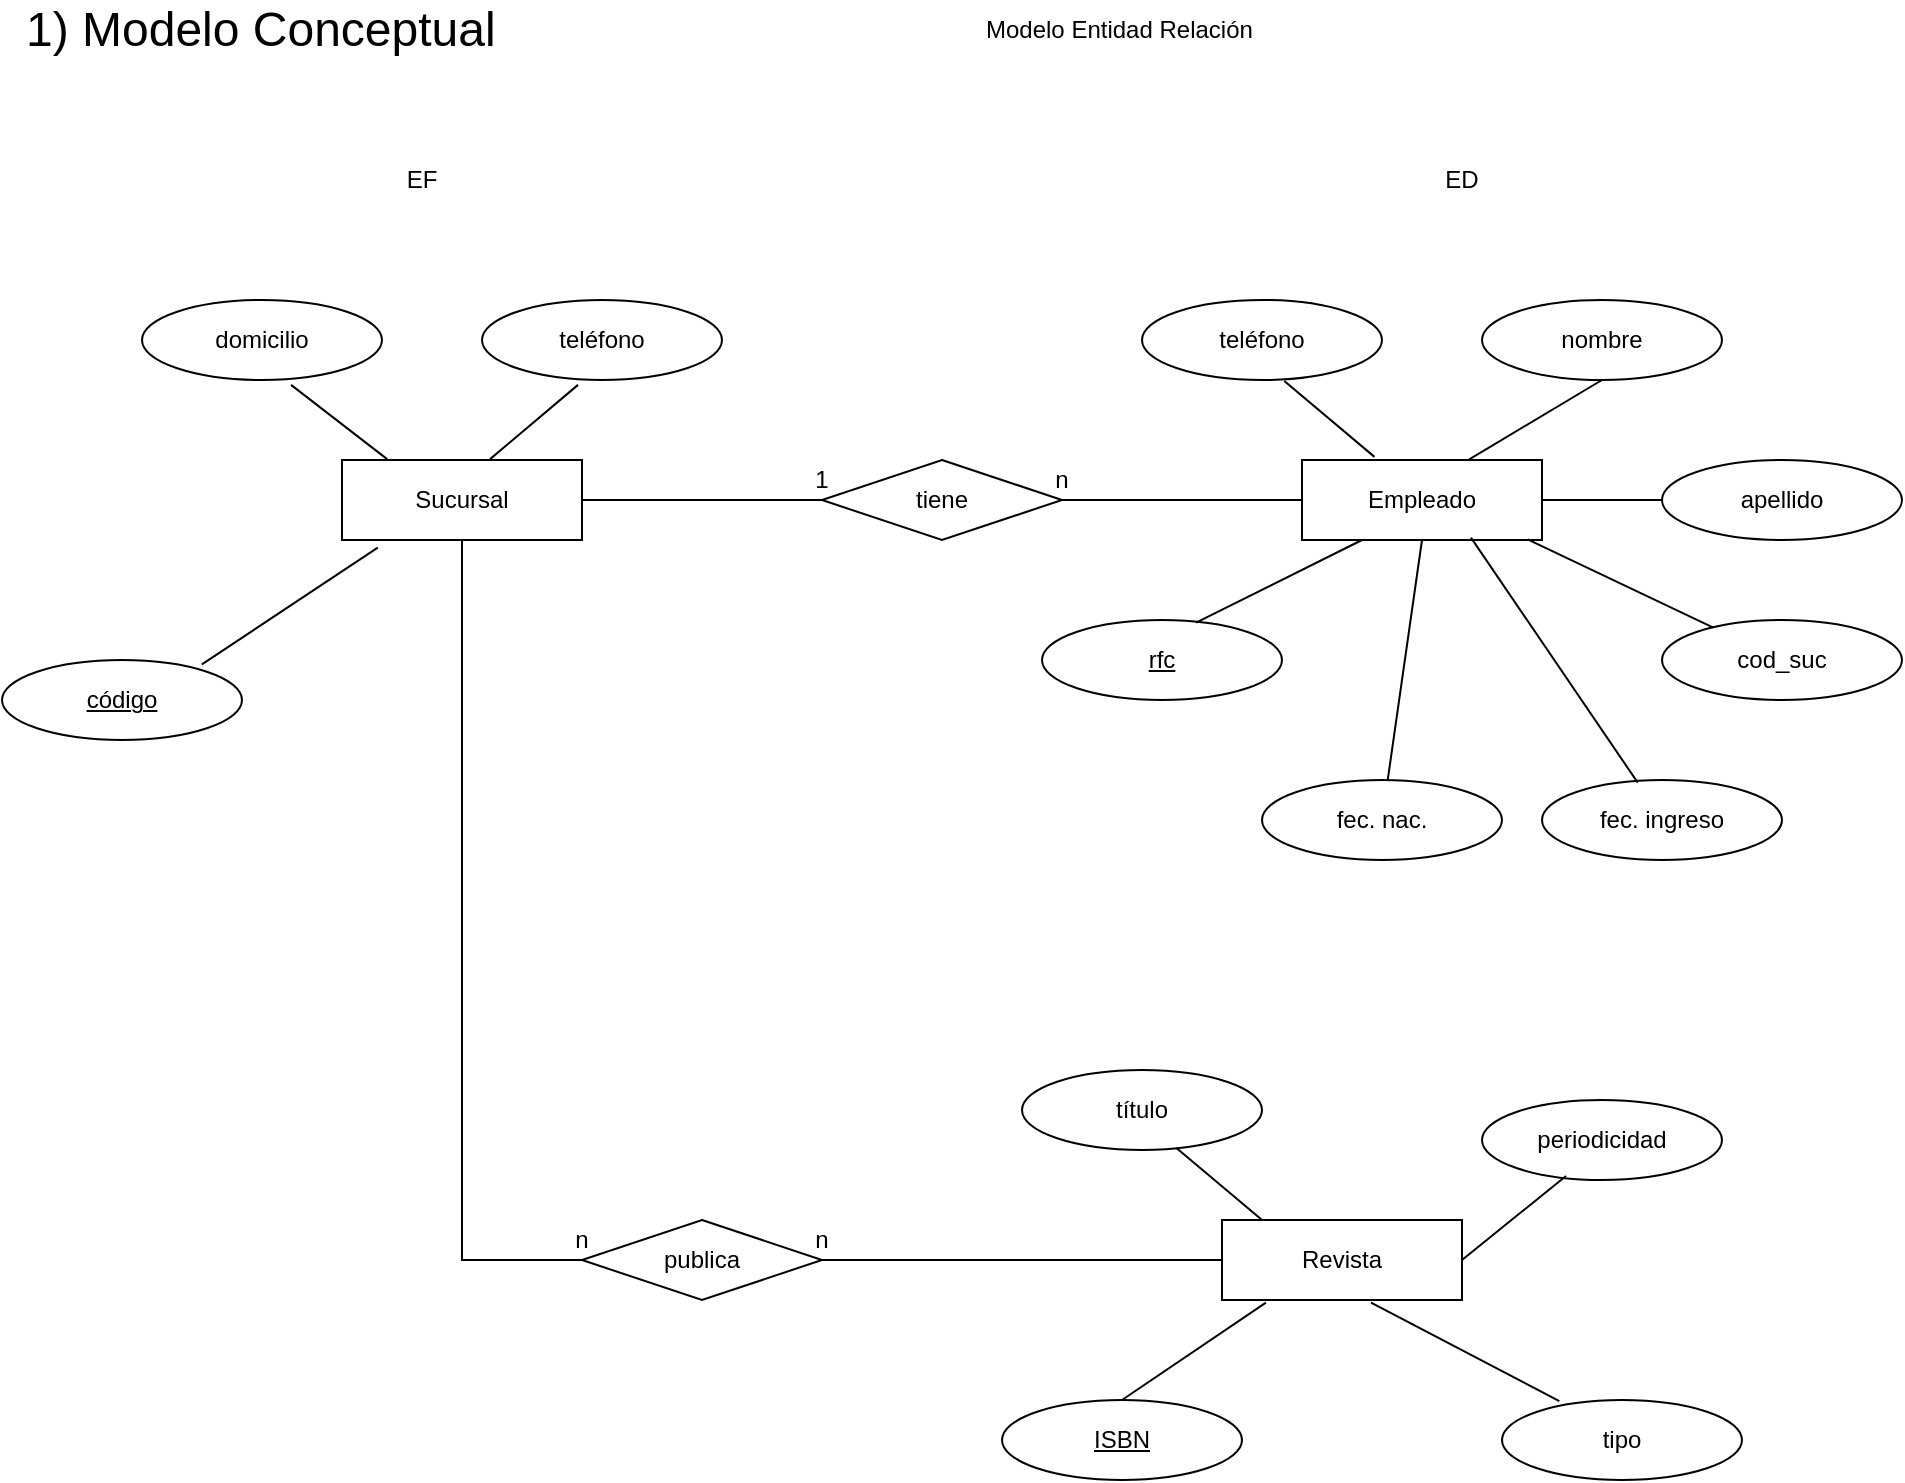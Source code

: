<mxfile version="26.0.16">
  <diagram name="Page-1" id="2m4wh7v3PmHXvsgqi0Bo">
    <mxGraphModel dx="1128" dy="562" grid="1" gridSize="10" guides="1" tooltips="1" connect="1" arrows="1" fold="1" page="1" pageScale="1" pageWidth="827" pageHeight="1169" math="0" shadow="0">
      <root>
        <mxCell id="0" />
        <mxCell id="1" parent="0" />
        <mxCell id="oQlI8IUR9d3YUx72Ssix-1" value="1) Modelo Conceptual" style="text;html=1;align=left;verticalAlign=middle;whiteSpace=wrap;rounded=0;fontSize=24;" parent="1" vertex="1">
          <mxGeometry x="40" y="50" width="320" height="30" as="geometry" />
        </mxCell>
        <mxCell id="oQlI8IUR9d3YUx72Ssix-2" value="Sucursal" style="rounded=0;whiteSpace=wrap;html=1;" parent="1" vertex="1">
          <mxGeometry x="200" y="280" width="120" height="40" as="geometry" />
        </mxCell>
        <mxCell id="oQlI8IUR9d3YUx72Ssix-3" value="domicilio" style="ellipse;whiteSpace=wrap;html=1;" parent="1" vertex="1">
          <mxGeometry x="100" y="200" width="120" height="40" as="geometry" />
        </mxCell>
        <mxCell id="oQlI8IUR9d3YUx72Ssix-8" value="teléfono" style="ellipse;whiteSpace=wrap;html=1;" parent="1" vertex="1">
          <mxGeometry x="270" y="200" width="120" height="40" as="geometry" />
        </mxCell>
        <mxCell id="oQlI8IUR9d3YUx72Ssix-9" value="&lt;u&gt;código&lt;/u&gt;" style="ellipse;whiteSpace=wrap;html=1;" parent="1" vertex="1">
          <mxGeometry x="30" y="380" width="120" height="40" as="geometry" />
        </mxCell>
        <mxCell id="oQlI8IUR9d3YUx72Ssix-12" value="" style="endArrow=none;html=1;rounded=0;exitX=0.621;exitY=1.061;exitDx=0;exitDy=0;exitPerimeter=0;entryX=0.188;entryY=-0.011;entryDx=0;entryDy=0;entryPerimeter=0;" parent="1" edge="1" target="oQlI8IUR9d3YUx72Ssix-2" source="oQlI8IUR9d3YUx72Ssix-3">
          <mxGeometry width="50" height="50" relative="1" as="geometry">
            <mxPoint x="100.0" y="310" as="sourcePoint" />
            <mxPoint x="164.04" y="260.0" as="targetPoint" />
          </mxGeometry>
        </mxCell>
        <mxCell id="oQlI8IUR9d3YUx72Ssix-13" value="Empleado" style="rounded=0;whiteSpace=wrap;html=1;" parent="1" vertex="1">
          <mxGeometry x="680" y="280" width="120" height="40" as="geometry" />
        </mxCell>
        <mxCell id="oQlI8IUR9d3YUx72Ssix-14" value="nombre" style="ellipse;whiteSpace=wrap;html=1;" parent="1" vertex="1">
          <mxGeometry x="770" y="200" width="120" height="40" as="geometry" />
        </mxCell>
        <mxCell id="oQlI8IUR9d3YUx72Ssix-15" value="apellido" style="ellipse;whiteSpace=wrap;html=1;" parent="1" vertex="1">
          <mxGeometry x="860" y="280" width="120" height="40" as="geometry" />
        </mxCell>
        <mxCell id="oQlI8IUR9d3YUx72Ssix-16" value="&lt;u&gt;rfc&lt;/u&gt;" style="ellipse;whiteSpace=wrap;html=1;" parent="1" vertex="1">
          <mxGeometry x="550" y="360" width="120" height="40" as="geometry" />
        </mxCell>
        <mxCell id="oQlI8IUR9d3YUx72Ssix-17" value="teléfono" style="ellipse;whiteSpace=wrap;html=1;" parent="1" vertex="1">
          <mxGeometry x="600" y="200" width="120" height="40" as="geometry" />
        </mxCell>
        <mxCell id="oQlI8IUR9d3YUx72Ssix-22" value="Modelo Entidad Relación" style="text;html=1;align=left;verticalAlign=middle;whiteSpace=wrap;rounded=0;" parent="1" vertex="1">
          <mxGeometry x="520" y="50" width="190" height="30" as="geometry" />
        </mxCell>
        <mxCell id="Q5rVgcIDudq4uHsDflU4-11" style="edgeStyle=orthogonalEdgeStyle;rounded=0;orthogonalLoop=1;jettySize=auto;html=1;entryX=1;entryY=0.5;entryDx=0;entryDy=0;endArrow=none;startFill=0;" edge="1" parent="1" source="oQlI8IUR9d3YUx72Ssix-23" target="oQlI8IUR9d3YUx72Ssix-2">
          <mxGeometry relative="1" as="geometry" />
        </mxCell>
        <mxCell id="Q5rVgcIDudq4uHsDflU4-13" style="edgeStyle=orthogonalEdgeStyle;rounded=0;orthogonalLoop=1;jettySize=auto;html=1;entryX=0;entryY=0.5;entryDx=0;entryDy=0;endArrow=none;startFill=0;" edge="1" parent="1" source="oQlI8IUR9d3YUx72Ssix-23" target="oQlI8IUR9d3YUx72Ssix-13">
          <mxGeometry relative="1" as="geometry" />
        </mxCell>
        <mxCell id="oQlI8IUR9d3YUx72Ssix-23" value="tiene" style="rhombus;whiteSpace=wrap;html=1;" parent="1" vertex="1">
          <mxGeometry x="440" y="280" width="120" height="40" as="geometry" />
        </mxCell>
        <mxCell id="Jr2bOZ-NmzqemenztBpP-1" value="1" style="text;html=1;align=center;verticalAlign=middle;whiteSpace=wrap;rounded=0;" parent="1" vertex="1">
          <mxGeometry x="430" y="280" width="20" height="20" as="geometry" />
        </mxCell>
        <mxCell id="Jr2bOZ-NmzqemenztBpP-2" value="n" style="text;html=1;align=center;verticalAlign=middle;whiteSpace=wrap;rounded=0;" parent="1" vertex="1">
          <mxGeometry x="550" y="280" width="20" height="20" as="geometry" />
        </mxCell>
        <mxCell id="Jr2bOZ-NmzqemenztBpP-5" value="cod_suc" style="ellipse;whiteSpace=wrap;html=1;" parent="1" vertex="1">
          <mxGeometry x="860" y="360" width="120" height="40" as="geometry" />
        </mxCell>
        <mxCell id="Jr2bOZ-NmzqemenztBpP-9" value="EF" style="text;html=1;align=center;verticalAlign=middle;whiteSpace=wrap;rounded=0;" parent="1" vertex="1">
          <mxGeometry x="200" y="110" width="80" height="60" as="geometry" />
        </mxCell>
        <mxCell id="Jr2bOZ-NmzqemenztBpP-10" value="ED" style="text;html=1;align=center;verticalAlign=middle;whiteSpace=wrap;rounded=0;" parent="1" vertex="1">
          <mxGeometry x="720" y="110" width="80" height="60" as="geometry" />
        </mxCell>
        <mxCell id="sLKigQfJ16g1k35YhlFk-1" value="fec. nac." style="ellipse;whiteSpace=wrap;html=1;" parent="1" vertex="1">
          <mxGeometry x="660" y="440" width="120" height="40" as="geometry" />
        </mxCell>
        <mxCell id="sLKigQfJ16g1k35YhlFk-2" value="fec. ingreso" style="ellipse;whiteSpace=wrap;html=1;" parent="1" vertex="1">
          <mxGeometry x="800" y="440" width="120" height="40" as="geometry" />
        </mxCell>
        <mxCell id="Q5rVgcIDudq4uHsDflU4-1" value="" style="endArrow=none;html=1;rounded=0;exitX=0.697;exitY=-0.008;exitDx=0;exitDy=0;exitPerimeter=0;entryX=0.5;entryY=1;entryDx=0;entryDy=0;" edge="1" parent="1" source="oQlI8IUR9d3YUx72Ssix-13" target="oQlI8IUR9d3YUx72Ssix-14">
          <mxGeometry width="50" height="50" relative="1" as="geometry">
            <mxPoint x="320.0" y="520" as="sourcePoint" />
            <mxPoint x="384.04" y="470.0" as="targetPoint" />
          </mxGeometry>
        </mxCell>
        <mxCell id="Q5rVgcIDudq4uHsDflU4-2" value="" style="endArrow=none;html=1;rounded=0;exitX=0.617;exitY=-0.011;exitDx=0;exitDy=0;exitPerimeter=0;entryX=0.4;entryY=1.061;entryDx=0;entryDy=0;entryPerimeter=0;" edge="1" parent="1" source="oQlI8IUR9d3YUx72Ssix-2" target="oQlI8IUR9d3YUx72Ssix-8">
          <mxGeometry width="50" height="50" relative="1" as="geometry">
            <mxPoint x="360.0" y="415" as="sourcePoint" />
            <mxPoint x="424.04" y="365.0" as="targetPoint" />
          </mxGeometry>
        </mxCell>
        <mxCell id="Q5rVgcIDudq4uHsDflU4-3" value="" style="endArrow=none;html=1;rounded=0;exitX=0.833;exitY=0.054;exitDx=0;exitDy=0;exitPerimeter=0;entryX=0.149;entryY=1.096;entryDx=0;entryDy=0;entryPerimeter=0;" edge="1" parent="1" source="oQlI8IUR9d3YUx72Ssix-9" target="oQlI8IUR9d3YUx72Ssix-2">
          <mxGeometry width="50" height="50" relative="1" as="geometry">
            <mxPoint x="220.0" y="415" as="sourcePoint" />
            <mxPoint x="284.04" y="365.0" as="targetPoint" />
          </mxGeometry>
        </mxCell>
        <mxCell id="Q5rVgcIDudq4uHsDflU4-5" value="" style="endArrow=none;html=1;rounded=0;exitX=0.25;exitY=1;exitDx=0;exitDy=0;entryX=0.642;entryY=0.033;entryDx=0;entryDy=0;entryPerimeter=0;" edge="1" parent="1" source="oQlI8IUR9d3YUx72Ssix-13" target="oQlI8IUR9d3YUx72Ssix-16">
          <mxGeometry width="50" height="50" relative="1" as="geometry">
            <mxPoint x="450.0" y="520" as="sourcePoint" />
            <mxPoint x="514.04" y="470.0" as="targetPoint" />
          </mxGeometry>
        </mxCell>
        <mxCell id="Q5rVgcIDudq4uHsDflU4-6" value="" style="endArrow=none;html=1;rounded=0;exitX=0.302;exitY=-0.039;exitDx=0;exitDy=0;exitPerimeter=0;entryX=0.593;entryY=1.013;entryDx=0;entryDy=0;entryPerimeter=0;" edge="1" parent="1" source="oQlI8IUR9d3YUx72Ssix-13" target="oQlI8IUR9d3YUx72Ssix-17">
          <mxGeometry width="50" height="50" relative="1" as="geometry">
            <mxPoint x="390.0" y="520" as="sourcePoint" />
            <mxPoint x="454.04" y="470.0" as="targetPoint" />
          </mxGeometry>
        </mxCell>
        <mxCell id="Q5rVgcIDudq4uHsDflU4-7" value="" style="endArrow=none;html=1;rounded=0;exitX=0.94;exitY=0.992;exitDx=0;exitDy=0;exitPerimeter=0;" edge="1" parent="1" source="oQlI8IUR9d3YUx72Ssix-13" target="Jr2bOZ-NmzqemenztBpP-5">
          <mxGeometry width="50" height="50" relative="1" as="geometry">
            <mxPoint x="320.0" y="590" as="sourcePoint" />
            <mxPoint x="384.04" y="540" as="targetPoint" />
          </mxGeometry>
        </mxCell>
        <mxCell id="Q5rVgcIDudq4uHsDflU4-8" value="" style="endArrow=none;html=1;rounded=0;exitX=0.704;exitY=0.971;exitDx=0;exitDy=0;exitPerimeter=0;entryX=0.399;entryY=0.033;entryDx=0;entryDy=0;entryPerimeter=0;" edge="1" parent="1" source="oQlI8IUR9d3YUx72Ssix-13" target="sLKigQfJ16g1k35YhlFk-2">
          <mxGeometry width="50" height="50" relative="1" as="geometry">
            <mxPoint x="450.0" y="590" as="sourcePoint" />
            <mxPoint x="514.04" y="540" as="targetPoint" />
          </mxGeometry>
        </mxCell>
        <mxCell id="Q5rVgcIDudq4uHsDflU4-9" value="" style="endArrow=none;html=1;rounded=0;exitX=1;exitY=0.5;exitDx=0;exitDy=0;entryX=0;entryY=0.5;entryDx=0;entryDy=0;" edge="1" parent="1" source="oQlI8IUR9d3YUx72Ssix-13" target="oQlI8IUR9d3YUx72Ssix-15">
          <mxGeometry width="50" height="50" relative="1" as="geometry">
            <mxPoint x="390.0" y="590" as="sourcePoint" />
            <mxPoint x="454.04" y="540" as="targetPoint" />
          </mxGeometry>
        </mxCell>
        <mxCell id="Q5rVgcIDudq4uHsDflU4-10" value="" style="endArrow=none;html=1;rounded=0;exitX=0.5;exitY=1;exitDx=0;exitDy=0;" edge="1" parent="1" source="oQlI8IUR9d3YUx72Ssix-13" target="sLKigQfJ16g1k35YhlFk-1">
          <mxGeometry width="50" height="50" relative="1" as="geometry">
            <mxPoint x="550" y="590" as="sourcePoint" />
            <mxPoint x="614.04" y="540" as="targetPoint" />
          </mxGeometry>
        </mxCell>
        <mxCell id="Q5rVgcIDudq4uHsDflU4-15" value="Revista" style="rounded=0;whiteSpace=wrap;html=1;" vertex="1" parent="1">
          <mxGeometry x="640" y="660" width="120" height="40" as="geometry" />
        </mxCell>
        <mxCell id="Q5rVgcIDudq4uHsDflU4-16" value="&lt;u&gt;ISBN&lt;/u&gt;" style="ellipse;whiteSpace=wrap;html=1;" vertex="1" parent="1">
          <mxGeometry x="530" y="750" width="120" height="40" as="geometry" />
        </mxCell>
        <mxCell id="Q5rVgcIDudq4uHsDflU4-17" value="título" style="ellipse;whiteSpace=wrap;html=1;" vertex="1" parent="1">
          <mxGeometry x="540" y="585" width="120" height="40" as="geometry" />
        </mxCell>
        <mxCell id="Q5rVgcIDudq4uHsDflU4-18" value="periodicidad" style="ellipse;whiteSpace=wrap;html=1;" vertex="1" parent="1">
          <mxGeometry x="770" y="600" width="120" height="40" as="geometry" />
        </mxCell>
        <mxCell id="Q5rVgcIDudq4uHsDflU4-19" value="tipo" style="ellipse;whiteSpace=wrap;html=1;" vertex="1" parent="1">
          <mxGeometry x="780" y="750" width="120" height="40" as="geometry" />
        </mxCell>
        <mxCell id="Q5rVgcIDudq4uHsDflU4-20" value="" style="endArrow=none;html=1;rounded=0;exitX=0.167;exitY=0;exitDx=0;exitDy=0;entryX=0.642;entryY=0.971;entryDx=0;entryDy=0;entryPerimeter=0;exitPerimeter=0;" edge="1" parent="1" source="Q5rVgcIDudq4uHsDflU4-15" target="Q5rVgcIDudq4uHsDflU4-17">
          <mxGeometry width="50" height="50" relative="1" as="geometry">
            <mxPoint x="587.13" y="600" as="sourcePoint" />
            <mxPoint x="570.13" y="720" as="targetPoint" />
          </mxGeometry>
        </mxCell>
        <mxCell id="Q5rVgcIDudq4uHsDflU4-21" value="" style="endArrow=none;html=1;rounded=0;exitX=0.35;exitY=0.95;exitDx=0;exitDy=0;exitPerimeter=0;entryX=1;entryY=0.5;entryDx=0;entryDy=0;" edge="1" parent="1" source="Q5rVgcIDudq4uHsDflU4-18" target="Q5rVgcIDudq4uHsDflU4-15">
          <mxGeometry width="50" height="50" relative="1" as="geometry">
            <mxPoint x="637" y="600" as="sourcePoint" />
            <mxPoint x="620" y="720" as="targetPoint" />
          </mxGeometry>
        </mxCell>
        <mxCell id="Q5rVgcIDudq4uHsDflU4-22" value="" style="endArrow=none;html=1;rounded=0;exitX=0.183;exitY=1.033;exitDx=0;exitDy=0;entryX=0.5;entryY=0;entryDx=0;entryDy=0;exitPerimeter=0;" edge="1" parent="1" source="Q5rVgcIDudq4uHsDflU4-15" target="Q5rVgcIDudq4uHsDflU4-16">
          <mxGeometry width="50" height="50" relative="1" as="geometry">
            <mxPoint x="506.87" y="600" as="sourcePoint" />
            <mxPoint x="489.87" y="720" as="targetPoint" />
          </mxGeometry>
        </mxCell>
        <mxCell id="Q5rVgcIDudq4uHsDflU4-23" value="" style="endArrow=none;html=1;rounded=0;exitX=0.621;exitY=1.033;exitDx=0;exitDy=0;exitPerimeter=0;entryX=0.239;entryY=0.013;entryDx=0;entryDy=0;entryPerimeter=0;" edge="1" parent="1" source="Q5rVgcIDudq4uHsDflU4-15" target="Q5rVgcIDudq4uHsDflU4-19">
          <mxGeometry width="50" height="50" relative="1" as="geometry">
            <mxPoint x="457" y="600" as="sourcePoint" />
            <mxPoint x="440" y="720" as="targetPoint" />
          </mxGeometry>
        </mxCell>
        <mxCell id="Q5rVgcIDudq4uHsDflU4-27" style="edgeStyle=orthogonalEdgeStyle;rounded=0;orthogonalLoop=1;jettySize=auto;html=1;entryX=0;entryY=0.5;entryDx=0;entryDy=0;endArrow=none;startFill=0;" edge="1" parent="1" source="Q5rVgcIDudq4uHsDflU4-24" target="Q5rVgcIDudq4uHsDflU4-15">
          <mxGeometry relative="1" as="geometry" />
        </mxCell>
        <mxCell id="Q5rVgcIDudq4uHsDflU4-28" style="edgeStyle=orthogonalEdgeStyle;rounded=0;orthogonalLoop=1;jettySize=auto;html=1;entryX=0.5;entryY=1;entryDx=0;entryDy=0;endArrow=none;startFill=0;" edge="1" parent="1" source="Q5rVgcIDudq4uHsDflU4-24" target="oQlI8IUR9d3YUx72Ssix-2">
          <mxGeometry relative="1" as="geometry">
            <Array as="points">
              <mxPoint x="260" y="680" />
            </Array>
          </mxGeometry>
        </mxCell>
        <mxCell id="Q5rVgcIDudq4uHsDflU4-24" value="publica" style="rhombus;whiteSpace=wrap;html=1;" vertex="1" parent="1">
          <mxGeometry x="320" y="660" width="120" height="40" as="geometry" />
        </mxCell>
        <mxCell id="Q5rVgcIDudq4uHsDflU4-25" value="n" style="text;html=1;align=center;verticalAlign=middle;whiteSpace=wrap;rounded=0;" vertex="1" parent="1">
          <mxGeometry x="310" y="660" width="20" height="20" as="geometry" />
        </mxCell>
        <mxCell id="Q5rVgcIDudq4uHsDflU4-26" value="n" style="text;html=1;align=center;verticalAlign=middle;whiteSpace=wrap;rounded=0;" vertex="1" parent="1">
          <mxGeometry x="430" y="660" width="20" height="20" as="geometry" />
        </mxCell>
      </root>
    </mxGraphModel>
  </diagram>
</mxfile>
